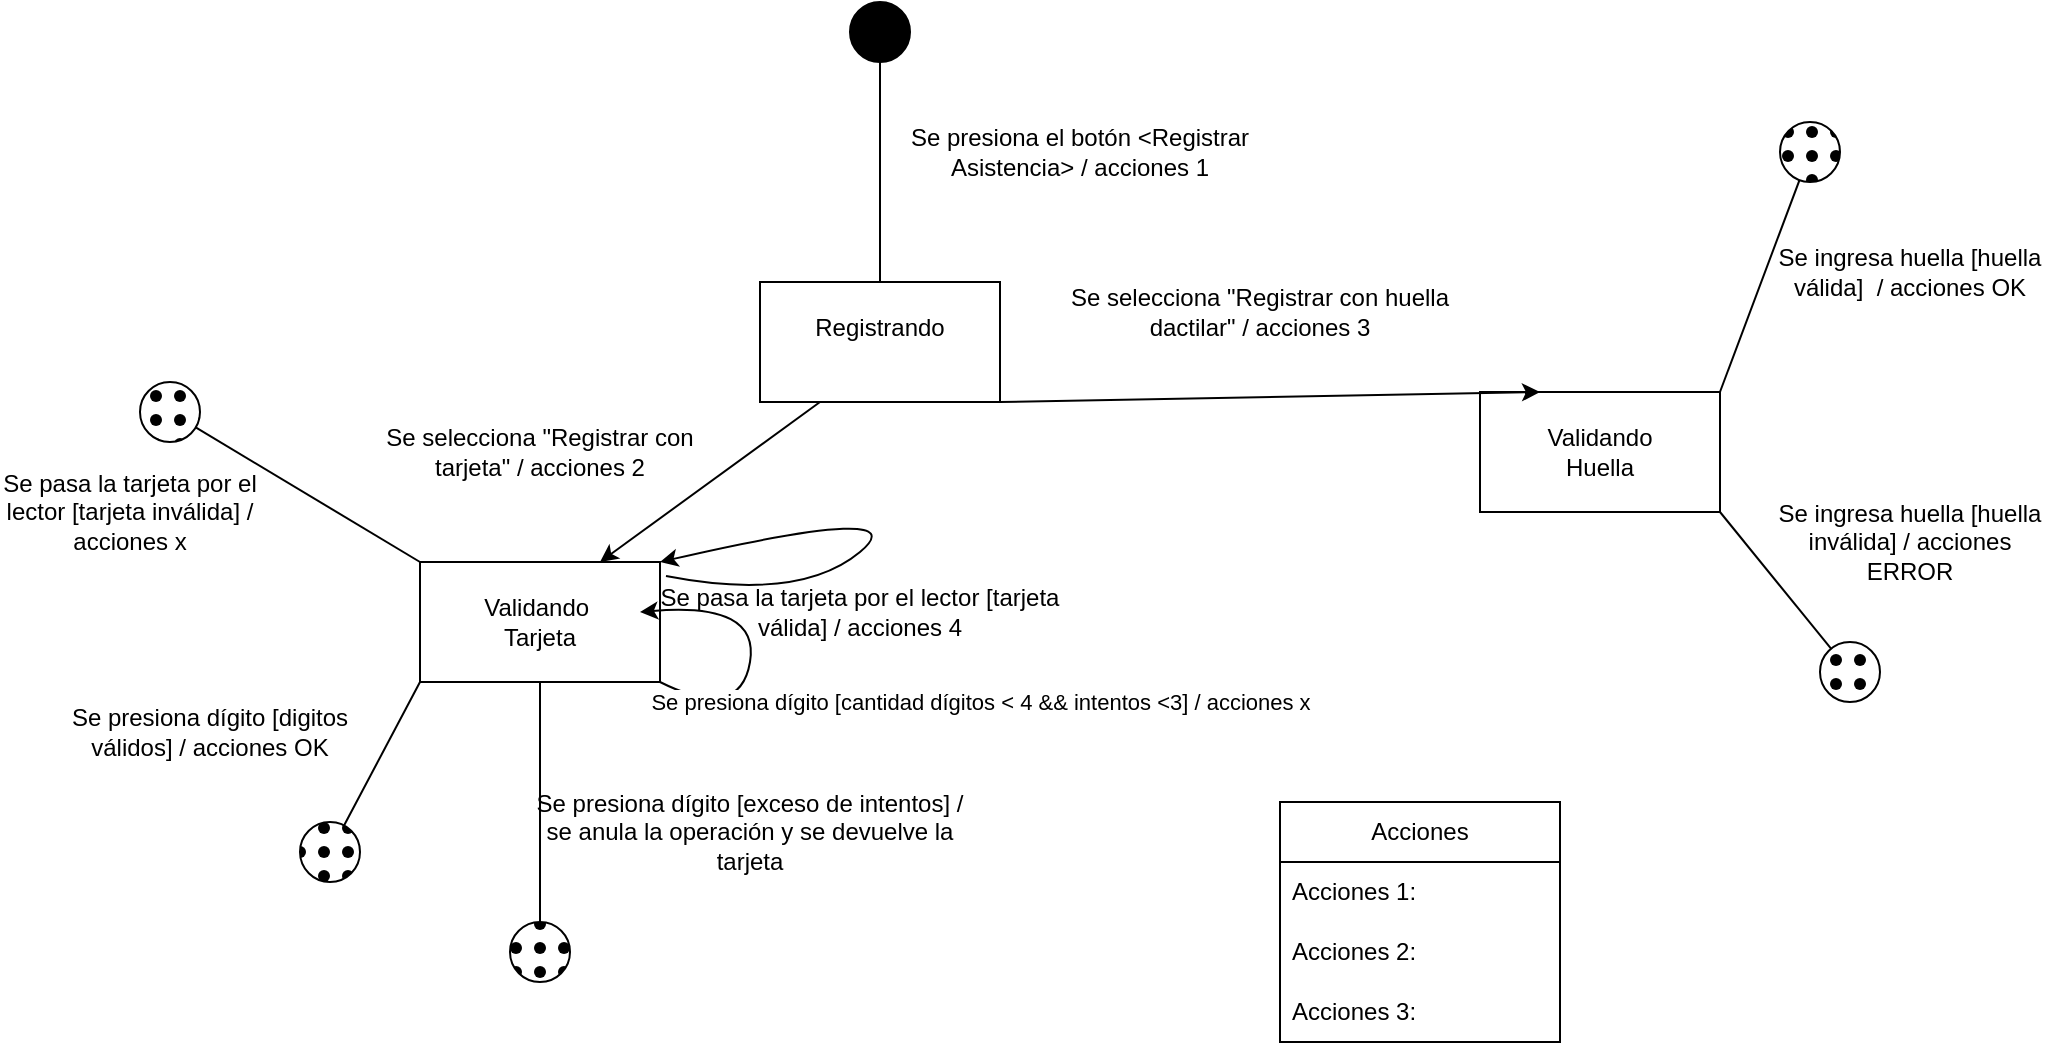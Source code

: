 <mxfile version="28.2.5">
  <diagram name="Página-1" id="BexddhNUsNOlBDjxiRMl">
    <mxGraphModel dx="1699" dy="531" grid="1" gridSize="10" guides="1" tooltips="1" connect="1" arrows="1" fold="1" page="1" pageScale="1" pageWidth="827" pageHeight="1169" math="0" shadow="0">
      <root>
        <mxCell id="0" />
        <mxCell id="1" parent="0" />
        <mxCell id="rfHR4acGa2c92AsHZX4z-1" value="Registrando&lt;div&gt;&lt;br&gt;&lt;/div&gt;" style="rounded=0;whiteSpace=wrap;html=1;" vertex="1" parent="1">
          <mxGeometry x="260" y="190" width="120" height="60" as="geometry" />
        </mxCell>
        <mxCell id="rfHR4acGa2c92AsHZX4z-2" value="" style="endArrow=none;html=1;rounded=0;exitX=0.5;exitY=0;exitDx=0;exitDy=0;" edge="1" parent="1" source="rfHR4acGa2c92AsHZX4z-1" target="rfHR4acGa2c92AsHZX4z-3">
          <mxGeometry width="50" height="50" relative="1" as="geometry">
            <mxPoint x="270" y="300" as="sourcePoint" />
            <mxPoint x="260" y="70" as="targetPoint" />
          </mxGeometry>
        </mxCell>
        <mxCell id="rfHR4acGa2c92AsHZX4z-3" value="" style="ellipse;whiteSpace=wrap;html=1;aspect=fixed;fillColor=#000000;" vertex="1" parent="1">
          <mxGeometry x="305" y="50" width="30" height="30" as="geometry" />
        </mxCell>
        <mxCell id="rfHR4acGa2c92AsHZX4z-4" value="Se presiona el botón &amp;lt;Registrar Asistencia&amp;gt; / acciones 1" style="text;html=1;align=center;verticalAlign=middle;whiteSpace=wrap;rounded=0;" vertex="1" parent="1">
          <mxGeometry x="305" y="110" width="230" height="30" as="geometry" />
        </mxCell>
        <mxCell id="rfHR4acGa2c92AsHZX4z-5" value="Validando&amp;nbsp;&lt;div&gt;Tarjeta&lt;/div&gt;" style="rounded=0;whiteSpace=wrap;html=1;" vertex="1" parent="1">
          <mxGeometry x="90" y="330" width="120" height="60" as="geometry" />
        </mxCell>
        <mxCell id="rfHR4acGa2c92AsHZX4z-6" value="Validando&lt;div&gt;Huella&lt;/div&gt;" style="rounded=0;whiteSpace=wrap;html=1;" vertex="1" parent="1">
          <mxGeometry x="620" y="245" width="120" height="60" as="geometry" />
        </mxCell>
        <mxCell id="rfHR4acGa2c92AsHZX4z-7" value="" style="endArrow=classic;html=1;rounded=0;entryX=0.75;entryY=0;entryDx=0;entryDy=0;exitX=0.25;exitY=1;exitDx=0;exitDy=0;" edge="1" parent="1" source="rfHR4acGa2c92AsHZX4z-1" target="rfHR4acGa2c92AsHZX4z-5">
          <mxGeometry width="50" height="50" relative="1" as="geometry">
            <mxPoint x="270" y="300" as="sourcePoint" />
            <mxPoint x="320" y="250" as="targetPoint" />
          </mxGeometry>
        </mxCell>
        <mxCell id="rfHR4acGa2c92AsHZX4z-8" value="" style="endArrow=classic;html=1;rounded=0;entryX=0.25;entryY=0;entryDx=0;entryDy=0;exitX=1;exitY=1;exitDx=0;exitDy=0;" edge="1" parent="1" source="rfHR4acGa2c92AsHZX4z-1" target="rfHR4acGa2c92AsHZX4z-6">
          <mxGeometry width="50" height="50" relative="1" as="geometry">
            <mxPoint x="270" y="300" as="sourcePoint" />
            <mxPoint x="320" y="250" as="targetPoint" />
          </mxGeometry>
        </mxCell>
        <mxCell id="rfHR4acGa2c92AsHZX4z-9" value="Se selecciona &quot;Registrar con huella dactilar&quot; / acciones 3" style="text;html=1;align=center;verticalAlign=middle;whiteSpace=wrap;rounded=0;" vertex="1" parent="1">
          <mxGeometry x="400" y="190" width="220" height="30" as="geometry" />
        </mxCell>
        <mxCell id="rfHR4acGa2c92AsHZX4z-10" value="Se selecciona &quot;Registrar con tarjeta&quot; / acciones 2" style="text;html=1;align=center;verticalAlign=middle;whiteSpace=wrap;rounded=0;" vertex="1" parent="1">
          <mxGeometry x="60" y="260" width="180" height="30" as="geometry" />
        </mxCell>
        <mxCell id="rfHR4acGa2c92AsHZX4z-11" value="" style="endArrow=none;html=1;rounded=0;entryX=1;entryY=1;entryDx=0;entryDy=0;" edge="1" parent="1" source="rfHR4acGa2c92AsHZX4z-12" target="rfHR4acGa2c92AsHZX4z-6">
          <mxGeometry width="50" height="50" relative="1" as="geometry">
            <mxPoint x="600" y="480" as="sourcePoint" />
            <mxPoint x="320" y="250" as="targetPoint" />
          </mxGeometry>
        </mxCell>
        <mxCell id="rfHR4acGa2c92AsHZX4z-12" value="" style="ellipse;whiteSpace=wrap;html=1;aspect=fixed;fillColor=#000000;fillStyle=dots;" vertex="1" parent="1">
          <mxGeometry x="790" y="370" width="30" height="30" as="geometry" />
        </mxCell>
        <mxCell id="rfHR4acGa2c92AsHZX4z-14" value="" style="endArrow=none;html=1;rounded=0;exitX=0;exitY=1;exitDx=0;exitDy=0;" edge="1" parent="1" source="rfHR4acGa2c92AsHZX4z-5" target="rfHR4acGa2c92AsHZX4z-15">
          <mxGeometry width="50" height="50" relative="1" as="geometry">
            <mxPoint x="270" y="330" as="sourcePoint" />
            <mxPoint x="70" y="480" as="targetPoint" />
          </mxGeometry>
        </mxCell>
        <mxCell id="rfHR4acGa2c92AsHZX4z-15" value="" style="ellipse;whiteSpace=wrap;html=1;aspect=fixed;fillColor=#000000;fillStyle=dots;" vertex="1" parent="1">
          <mxGeometry x="30" y="460" width="30" height="30" as="geometry" />
        </mxCell>
        <mxCell id="rfHR4acGa2c92AsHZX4z-16" value="" style="endArrow=none;html=1;rounded=0;entryX=0.5;entryY=1;entryDx=0;entryDy=0;" edge="1" parent="1" source="rfHR4acGa2c92AsHZX4z-17" target="rfHR4acGa2c92AsHZX4z-5">
          <mxGeometry width="50" height="50" relative="1" as="geometry">
            <mxPoint x="80" y="520" as="sourcePoint" />
            <mxPoint x="320" y="280" as="targetPoint" />
          </mxGeometry>
        </mxCell>
        <mxCell id="rfHR4acGa2c92AsHZX4z-17" value="" style="ellipse;whiteSpace=wrap;html=1;aspect=fixed;fillColor=#000000;fillStyle=dots;" vertex="1" parent="1">
          <mxGeometry x="135" y="510" width="30" height="30" as="geometry" />
        </mxCell>
        <mxCell id="rfHR4acGa2c92AsHZX4z-19" value="Se pasa la tarjeta por el lector [tarjeta válida] / acciones 4" style="text;html=1;align=center;verticalAlign=middle;whiteSpace=wrap;rounded=0;" vertex="1" parent="1">
          <mxGeometry x="200" y="340" width="220" height="30" as="geometry" />
        </mxCell>
        <mxCell id="rfHR4acGa2c92AsHZX4z-20" value="" style="curved=1;endArrow=classic;html=1;rounded=0;exitX=1.025;exitY=0.117;exitDx=0;exitDy=0;exitPerimeter=0;entryX=1;entryY=0;entryDx=0;entryDy=0;" edge="1" parent="1" source="rfHR4acGa2c92AsHZX4z-5" target="rfHR4acGa2c92AsHZX4z-5">
          <mxGeometry width="50" height="50" relative="1" as="geometry">
            <mxPoint x="230" y="350" as="sourcePoint" />
            <mxPoint x="280" y="300" as="targetPoint" />
            <Array as="points">
              <mxPoint x="280" y="350" />
              <mxPoint x="340" y="300" />
            </Array>
          </mxGeometry>
        </mxCell>
        <mxCell id="rfHR4acGa2c92AsHZX4z-21" value="" style="curved=1;endArrow=classic;html=1;rounded=0;exitX=1;exitY=1;exitDx=0;exitDy=0;entryX=0;entryY=0.5;entryDx=0;entryDy=0;" edge="1" parent="1" source="rfHR4acGa2c92AsHZX4z-5" target="rfHR4acGa2c92AsHZX4z-19">
          <mxGeometry width="50" height="50" relative="1" as="geometry">
            <mxPoint x="230" y="350" as="sourcePoint" />
            <mxPoint x="280" y="300" as="targetPoint" />
            <Array as="points">
              <mxPoint x="250" y="410" />
              <mxPoint x="260" y="350" />
            </Array>
          </mxGeometry>
        </mxCell>
        <mxCell id="rfHR4acGa2c92AsHZX4z-24" value="Se presiona dígito [cantidad dígitos &amp;lt; 4 &amp;amp;&amp;amp; intentos &amp;lt;3] / acciones x" style="edgeLabel;html=1;align=center;verticalAlign=middle;resizable=0;points=[];" vertex="1" connectable="0" parent="rfHR4acGa2c92AsHZX4z-21">
          <mxGeometry x="-0.159" y="2" relative="1" as="geometry">
            <mxPoint x="118" y="15" as="offset" />
          </mxGeometry>
        </mxCell>
        <mxCell id="rfHR4acGa2c92AsHZX4z-25" value="Se presiona dígito [digitos válidos] / acciones OK" style="text;html=1;align=center;verticalAlign=middle;whiteSpace=wrap;rounded=0;" vertex="1" parent="1">
          <mxGeometry x="-100" y="400" width="170" height="30" as="geometry" />
        </mxCell>
        <mxCell id="rfHR4acGa2c92AsHZX4z-26" value="" style="endArrow=none;html=1;rounded=0;exitX=0;exitY=0;exitDx=0;exitDy=0;" edge="1" parent="1" source="rfHR4acGa2c92AsHZX4z-5" target="rfHR4acGa2c92AsHZX4z-27">
          <mxGeometry width="50" height="50" relative="1" as="geometry">
            <mxPoint x="230" y="350" as="sourcePoint" />
            <mxPoint x="-10" y="280" as="targetPoint" />
          </mxGeometry>
        </mxCell>
        <mxCell id="rfHR4acGa2c92AsHZX4z-27" value="" style="ellipse;whiteSpace=wrap;html=1;aspect=fixed;fillColor=#000000;fillStyle=dots;" vertex="1" parent="1">
          <mxGeometry x="-50" y="240" width="30" height="30" as="geometry" />
        </mxCell>
        <mxCell id="rfHR4acGa2c92AsHZX4z-28" value="Se pasa la tarjeta por el lector [tarjeta inválida] / acciones x" style="text;html=1;align=center;verticalAlign=middle;whiteSpace=wrap;rounded=0;" vertex="1" parent="1">
          <mxGeometry x="-120" y="290" width="130" height="30" as="geometry" />
        </mxCell>
        <mxCell id="rfHR4acGa2c92AsHZX4z-29" value="" style="endArrow=none;html=1;rounded=0;exitX=1;exitY=0;exitDx=0;exitDy=0;" edge="1" parent="1" source="rfHR4acGa2c92AsHZX4z-6" target="rfHR4acGa2c92AsHZX4z-30">
          <mxGeometry width="50" height="50" relative="1" as="geometry">
            <mxPoint x="720" y="350" as="sourcePoint" />
            <mxPoint x="820" y="270" as="targetPoint" />
          </mxGeometry>
        </mxCell>
        <mxCell id="rfHR4acGa2c92AsHZX4z-30" value="" style="ellipse;whiteSpace=wrap;html=1;aspect=fixed;fillColor=#000000;fillStyle=dots;" vertex="1" parent="1">
          <mxGeometry x="770" y="110" width="30" height="30" as="geometry" />
        </mxCell>
        <mxCell id="rfHR4acGa2c92AsHZX4z-31" value="Se ingresa huella [huella válida]&amp;nbsp; / acciones OK" style="text;html=1;align=center;verticalAlign=middle;whiteSpace=wrap;rounded=0;" vertex="1" parent="1">
          <mxGeometry x="760" y="170" width="150" height="30" as="geometry" />
        </mxCell>
        <mxCell id="rfHR4acGa2c92AsHZX4z-33" value="Se presiona dígito [exceso de intentos] / se anula la operación y se devuelve la tarjeta" style="text;html=1;align=center;verticalAlign=middle;whiteSpace=wrap;rounded=0;" vertex="1" parent="1">
          <mxGeometry x="140" y="450" width="230" height="30" as="geometry" />
        </mxCell>
        <mxCell id="rfHR4acGa2c92AsHZX4z-34" value="Se ingresa huella [huella inválida] / acciones ERROR" style="text;html=1;align=center;verticalAlign=middle;whiteSpace=wrap;rounded=0;" vertex="1" parent="1">
          <mxGeometry x="760" y="305" width="150" height="30" as="geometry" />
        </mxCell>
        <mxCell id="rfHR4acGa2c92AsHZX4z-36" value="Acciones" style="swimlane;fontStyle=0;childLayout=stackLayout;horizontal=1;startSize=30;horizontalStack=0;resizeParent=1;resizeParentMax=0;resizeLast=0;collapsible=1;marginBottom=0;whiteSpace=wrap;html=1;" vertex="1" parent="1">
          <mxGeometry x="520" y="450" width="140" height="120" as="geometry" />
        </mxCell>
        <mxCell id="rfHR4acGa2c92AsHZX4z-37" value="Acciones 1:" style="text;strokeColor=none;fillColor=none;align=left;verticalAlign=middle;spacingLeft=4;spacingRight=4;overflow=hidden;points=[[0,0.5],[1,0.5]];portConstraint=eastwest;rotatable=0;whiteSpace=wrap;html=1;" vertex="1" parent="rfHR4acGa2c92AsHZX4z-36">
          <mxGeometry y="30" width="140" height="30" as="geometry" />
        </mxCell>
        <mxCell id="rfHR4acGa2c92AsHZX4z-38" value="Acciones 2:&amp;nbsp;" style="text;strokeColor=none;fillColor=none;align=left;verticalAlign=middle;spacingLeft=4;spacingRight=4;overflow=hidden;points=[[0,0.5],[1,0.5]];portConstraint=eastwest;rotatable=0;whiteSpace=wrap;html=1;" vertex="1" parent="rfHR4acGa2c92AsHZX4z-36">
          <mxGeometry y="60" width="140" height="30" as="geometry" />
        </mxCell>
        <mxCell id="rfHR4acGa2c92AsHZX4z-39" value="Acciones 3:" style="text;strokeColor=none;fillColor=none;align=left;verticalAlign=middle;spacingLeft=4;spacingRight=4;overflow=hidden;points=[[0,0.5],[1,0.5]];portConstraint=eastwest;rotatable=0;whiteSpace=wrap;html=1;" vertex="1" parent="rfHR4acGa2c92AsHZX4z-36">
          <mxGeometry y="90" width="140" height="30" as="geometry" />
        </mxCell>
      </root>
    </mxGraphModel>
  </diagram>
</mxfile>
